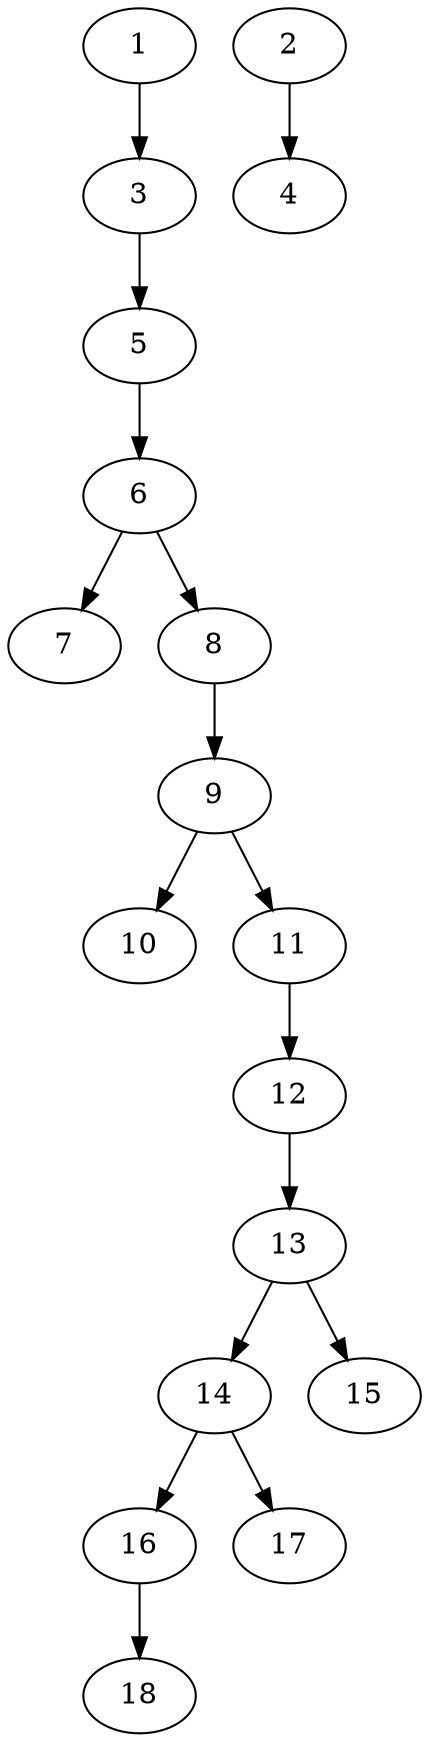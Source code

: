 // DAG (tier=1-easy, mode=compute, n=18, ccr=0.265, fat=0.351, density=0.298, regular=0.701, jump=0.004, mindata=262144, maxdata=2097152)
// DAG automatically generated by daggen at Sun Aug 24 16:33:32 2025
// /home/ermia/Project/Environments/daggen/bin/daggen --dot --ccr 0.265 --fat 0.351 --regular 0.701 --density 0.298 --jump 0.004 --mindata 262144 --maxdata 2097152 -n 18 
digraph G {
  1 [size="83679437986323", alpha="0.04", expect_size="41839718993161"]
  1 -> 3 [size ="1601964081152"]
  2 [size="1737417376216907776", alpha="0.17", expect_size="868708688108453888"]
  2 -> 4 [size ="11561817079808"]
  3 [size="29942188336040096", alpha="0.02", expect_size="14971094168020048"]
  3 -> 5 [size ="23958703308800"]
  4 [size="3282907289701811", alpha="0.08", expect_size="1641453644850905"]
  5 [size="4556594862689878016", alpha="0.06", expect_size="2278297431344939008"]
  5 -> 6 [size ="21987892133888"]
  6 [size="1076966271771213824", alpha="0.08", expect_size="538483135885606912"]
  6 -> 7 [size ="8405393604608"]
  6 -> 8 [size ="8405393604608"]
  7 [size="1771209313329513", alpha="0.08", expect_size="885604656664756"]
  8 [size="307606067289709", alpha="0.10", expect_size="153803033644854"]
  8 -> 9 [size ="8138837196800"]
  9 [size="178326106599680", alpha="0.17", expect_size="89163053299840"]
  9 -> 10 [size ="5806795784192"]
  9 -> 11 [size ="5806795784192"]
  10 [size="5893802956796461056", alpha="0.13", expect_size="2946901478398230528"]
  11 [size="5284608400083124224", alpha="0.18", expect_size="2642304200041562112"]
  11 -> 12 [size ="24271606775808"]
  12 [size="76189063963459", alpha="0.18", expect_size="38094531981729"]
  12 -> 13 [size ="2428032253952"]
  13 [size="1235908914474614", alpha="0.09", expect_size="617954457237307"]
  13 -> 14 [size ="1039382085632"]
  13 -> 15 [size ="1039382085632"]
  14 [size="1923807833412692", alpha="0.02", expect_size="961903916706346"]
  14 -> 16 [size ="842962829312"]
  14 -> 17 [size ="842962829312"]
  15 [size="15107385267493500", alpha="0.19", expect_size="7553692633746750"]
  16 [size="7469949315759210496", alpha="0.05", expect_size="3734974657879605248"]
  16 -> 18 [size ="30570444750848"]
  17 [size="8322182829295271936", alpha="0.16", expect_size="4161091414647635968"]
  18 [size="2107234444317294592", alpha="0.07", expect_size="1053617222158647296"]
}